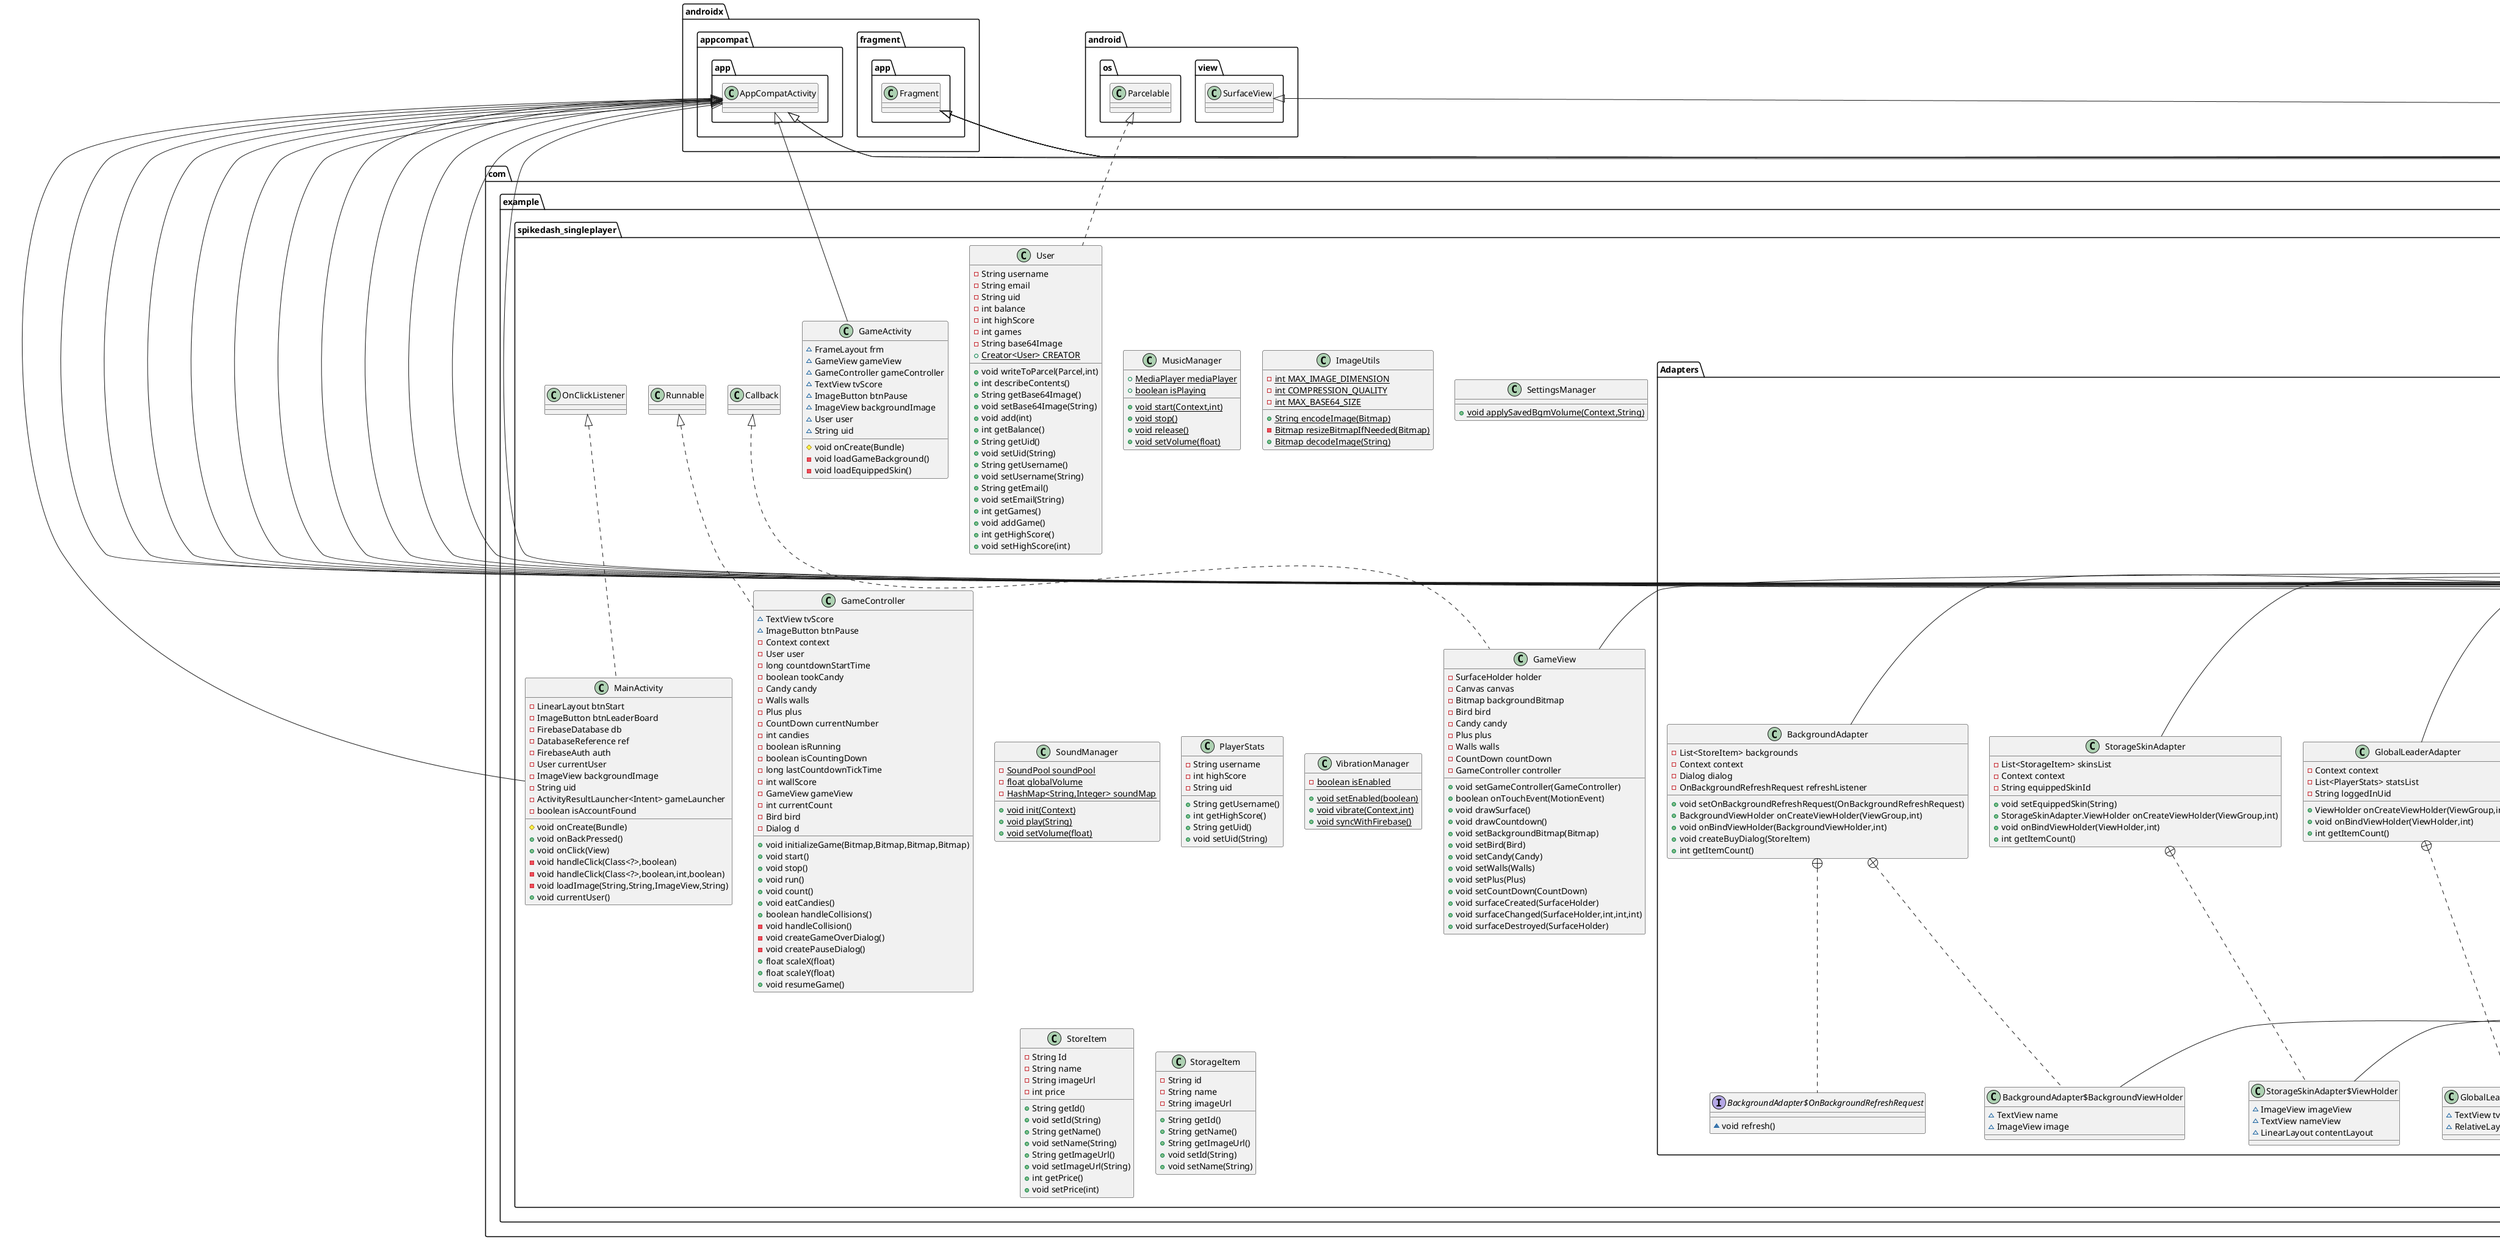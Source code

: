 @startuml
class com.example.spikedash_singleplayer.MusicManager {
+ {static} MediaPlayer mediaPlayer
+ {static} boolean isPlaying
+ {static} void start(Context,int)
+ {static} void stop()
+ {static} void release()
+ {static} void setVolume(float)
}


class com.example.spikedash_singleplayer.Activities.ForgotActivity {
~ FirebaseAuth mAuth
~ EditText etEmail
~ LinearLayout btnResetPassword
~ ImageView btnBack
# void onCreate(Bundle)
- void resetPassword()
+ void onClick(View)
}


class com.example.spikedash_singleplayer.GameView {
- SurfaceHolder holder
- Canvas canvas
- Bitmap backgroundBitmap
- Bird bird
- Candy candy
- Plus plus
- Walls walls
- CountDown countDown
- GameController controller
+ void setGameController(GameController)
+ boolean onTouchEvent(MotionEvent)
+ void drawSurface()
+ void drawCountdown()
+ void setBackgroundBitmap(Bitmap)
+ void setBird(Bird)
+ void setCandy(Candy)
+ void setWalls(Walls)
+ void setPlus(Plus)
+ void setCountDown(CountDown)
+ void surfaceCreated(SurfaceHolder)
+ void surfaceChanged(SurfaceHolder,int,int,int)
+ void surfaceDestroyed(SurfaceHolder)
}


class com.example.spikedash_singleplayer.Fragments.StorageSkinFragment {
~ RecyclerView recyclerView
~ StorageSkinAdapter adapter
~ Dialog progressDialog
~ List<StorageItem> skinList
- void loadOwnedSkins()
- void errorHandler(Exception)
+ View onCreateView(LayoutInflater,ViewGroup,Bundle)
}


class com.example.spikedash_singleplayer.ImageUtils {
- {static} int MAX_IMAGE_DIMENSION
- {static} int COMPRESSION_QUALITY
- {static} int MAX_BASE64_SIZE
+ {static} String encodeImage(Bitmap)
- {static} Bitmap resizeBitmapIfNeeded(Bitmap)
+ {static} Bitmap decodeImage(String)
}


class com.example.spikedash_singleplayer.Fragments.StorageBackFragment {
~ RecyclerView recyclerView
~ Dialog progressDialog
~ StorageBackAdapter adapter
~ List<StorageItem> backgroundList
- void loadOwnedBackgrounds()
- void errorHandler(Exception)
+ View onCreateView(LayoutInflater,ViewGroup,Bundle)
}


class com.example.spikedash_singleplayer.Activities.ShopActivity {
~ TextView skinsTab
~ View skinsIndicator
~ TextView tvBalance
~ User user
~ ImageButton btnBack
# void onCreate(Bundle)
- void loadFragment(Fragment)
+ void refreshBalance()
+ void onClick(View)
}


class com.example.spikedash_singleplayer.Entitys.Candy {
- Random random
- float floatOffset
- float floatSpeed
- float floatAmplitude
- float counter
+ void draw(Canvas)
+ int getWidth()
+ int getHeight()
+ void takesCandy()
+ void move()
}


class com.example.spikedash_singleplayer.Activities.FriendsActivity {
- ImageButton btnReturn
- TabLayout tabLayout
- ViewPager2 viewPager
# void onCreate(Bundle)
}


class com.example.spikedash_singleplayer.Activities.FriendsActivity$FriendsPagerAdapter {
+ Fragment createFragment(int)
+ int getItemCount()
}

class com.example.spikedash_singleplayer.Activities.SettingsActivity {
~ ImageButton btnBack
~ SeekBar soundSeekBar
~ Switch vibrationSwitch
~ LinearLayout btnHowToPlay
~ FirebaseUser user
~ DatabaseReference settingsRef
~ String uid
# void onCreate(Bundle)
- void loadSettings()
- void deleteAccount()
+ void onClick(View)
}


class com.example.spikedash_singleplayer.Adapters.UsersAdapter {
- List<User> users
- Context context
- OnSendRequestListener requestListener
+ UsersAdapter.UserViewHolder onCreateViewHolder(ViewGroup,int)
+ void onBindViewHolder(UserViewHolder,int)
- void uploadImage(User,ImageView)
+ int getItemCount()
}


interface com.example.spikedash_singleplayer.Adapters.UsersAdapter$OnSendRequestListener {
~ void onSendRequest(User)
}

class com.example.spikedash_singleplayer.Adapters.UsersAdapter$UserViewHolder {
~ TextView tvName
~ ImageView ivProfilePicture
~ ImageButton btnAddFriend
}

class com.example.spikedash_singleplayer.Activities.StatsActivity {
~ ImageButton btnReturn
~ User user
~ TextView balanceValue
# void onCreate(Bundle)
- void init()
}


class com.example.spikedash_singleplayer.Entitys.Plus {
- int alpha
- boolean active
- Paint paint
+ void move()
+ void draw(Canvas)
+ void setX(int)
+ void setY(int)
+ void activate(int,int)
+ int getBitmapWidth()
+ int getBitmapHeight()
+ boolean isActive()
}


class com.example.spikedash_singleplayer.Fragments.SearchFragment {
~ RecyclerView recyclerView
~ UsersAdapter adapter
~ String currentUid
~ ImageButton btnSearch
~ EditText etSearch
~ List<User> userList
~ Set<String> friendUids
- void loadUsers(String)
- void sendFriendRequest(User)
+ View onCreateView(LayoutInflater,ViewGroup,Bundle)
}


class com.example.spikedash_singleplayer.Entitys.Walls {
+ ArrayList<Spike> left_spikes
+ ArrayList<Spike> right_spikes
- int screen_width
- int screen_height
- Bitmap spikeBitmap
- boolean isLeftWallActive
- int scaleY(int)
- int scaleX(int)
- void generateLeft()
- void generateRight()
+ void draw(Canvas)
+ void switchWall()
+ boolean isLeftWallActive()
}


class com.example.spikedash_singleplayer.Activities.LoginActicvity {
~ FirebaseAuth mAuth
~ DatabaseReference mDatabase
~ EditText etEmail
~ LinearLayout btnLogin
~ TextView btnGoToSignUp
~ ImageButton btnBack
~ ImageButton btnShowPassword
# void onCreate(Bundle)
- void login(String,String,Dialog)
+ void onClick(View)
}


class com.example.spikedash_singleplayer.Entitys.Bird {
+ boolean gameStarted
- float velocity
- float gravity
- float jumpStrength
- float floatOffset
- float floatSpeed
- float floatAmplitude
- float counter
- float horizontalSpeed
~ boolean Right
- float difficultyMultiplier
+ void move()
+ void draw(Canvas)
+ void fly()
+ void jump()
+ void increaseSpeed()
+ void setBitmap(Bitmap)
+ void setY(int)
+ void setX(int)
+ int getWidth()
+ int getHeight()
+ boolean collidesWith(int,int,int,int)
}


class com.example.spikedash_singleplayer.Fragments.AllPlayersFragment {
~ RecyclerView recyclerView
~ UsersAdapter adapter
~ String currentUid
~ TextView tvPlayerCount
~ List<User> userList
~ Set<String> friendUids
~ Dialog progressDialog
- void loadUsers()
- void sendFriendRequest(User)
- void errorHandler(Exception)
+ View onCreateView(LayoutInflater,ViewGroup,Bundle)
}


class com.example.spikedash_singleplayer.Activities.SignupActivity {
~ FirebaseAuth mAuth
~ EditText etEmail
~ LinearLayout btnSingup
~ ActivityResultLauncher<Intent> cameraLauncher
~ String base64Pic
~ ImageButton btnBack
~ ImageView ivProfilePicture
~ Dialog d
~ Dialog progressDialog
~ DatabaseReference mDatabase
# void onCreate(Bundle)
- void initializeCameraAndGallery()
- void createAccount(String,String,String)
- void writeNewUser(String,String,String)
- void showProgressDialog(String)
- void hideProgressDialog()
+ void onClick(View)
}


class com.example.spikedash_singleplayer.Adapters.StorageBackAdapter {
- List<StorageItem> backgroundsList
- Context context
- String equippedBackgroundId
+ void setEquippedBackground(String)
+ StorageBackAdapter.ViewHolder onCreateViewHolder(ViewGroup,int)
+ void onBindViewHolder(ViewHolder,int)
+ int getItemCount()
}


class com.example.spikedash_singleplayer.Adapters.StorageBackAdapter$ViewHolder {
~ ImageView imageView
~ TextView nameView
~ LinearLayout contentLayout
}

class com.example.spikedash_singleplayer.Adapters.BackgroundAdapter {
- List<StoreItem> backgrounds
- Context context
- Dialog dialog
- OnBackgroundRefreshRequest refreshListener
+ void setOnBackgroundRefreshRequest(OnBackgroundRefreshRequest)
+ BackgroundViewHolder onCreateViewHolder(ViewGroup,int)
+ void onBindViewHolder(BackgroundViewHolder,int)
+ void createBuyDialog(StoreItem)
+ int getItemCount()
}


interface com.example.spikedash_singleplayer.Adapters.BackgroundAdapter$OnBackgroundRefreshRequest {
~ void refresh()
}

class com.example.spikedash_singleplayer.Adapters.BackgroundAdapter$BackgroundViewHolder {
~ TextView name
~ ImageView image
}

class com.example.spikedash_singleplayer.Entitys.Spike {
+ int getX()
+ int getY()
+ int getWidth()
+ int getHeight()
+ void move()
}

class com.example.spikedash_singleplayer.Fragments.FriendsLeaderFragment {
~ List<PlayerStats> friendsList
~ FriendsLeaderAdapter adapter
~ RecyclerView recyclerView
~ Dialog progressDialog
~ String currentUid
- void loadFriends()
- void errorHandler(Exception)
+ View onCreateView(LayoutInflater,ViewGroup,Bundle)
}


class com.example.spikedash_singleplayer.Adapters.FriendsLeaderAdapter {
- Context context
- List<PlayerStats> statsList
- String loggedInUid
+ ViewHolder onCreateViewHolder(ViewGroup,int)
+ void onBindViewHolder(ViewHolder,int)
+ int getItemCount()
}


class com.example.spikedash_singleplayer.Adapters.FriendsLeaderAdapter$ViewHolder {
~ TextView tvName
~ RelativeLayout root
}

class com.example.spikedash_singleplayer.Activities.StorageActivity {
~ TextView skinsTab
~ View skinsIndicator
~ User user
~ ImageButton btnBack
# void onCreate(Bundle)
- void loadFragment(Fragment)
+ void onClick(View)
}


class com.example.spikedash_singleplayer.GameController {
~ TextView tvScore
~ ImageButton btnPause
- Context context
- User user
- long countdownStartTime
- boolean tookCandy
- Candy candy
- Walls walls
- Plus plus
- CountDown currentNumber
- int candies
- boolean isRunning
- boolean isCountingDown
- long lastCountdownTickTime
- int wallScore
- GameView gameView
- int currentCount
- Bird bird
- Dialog d
+ void initializeGame(Bitmap,Bitmap,Bitmap,Bitmap)
+ void start()
+ void stop()
+ void run()
+ void count()
+ void eatCandies()
+ boolean handleCollisions()
- void handleCollision()
- void createGameOverDialog()
- void createPauseDialog()
+ float scaleX(float)
+ float scaleY(float)
+ void resumeGame()
}


class com.example.spikedash_singleplayer.Activities.DifficultyActivity {
~ Button easyButton
~ User user
~ String uid
# void onCreate(Bundle)
- void setDifficulty(float)
+ void onClick(View)
}


class com.example.spikedash_singleplayer.SettingsManager {
+ {static} void applySavedBgmVolume(Context,String)
}

class com.example.spikedash_singleplayer.Adapters.FriendRequestAdapter {
- List<User> requestList
- Context context
- OnRequestActionListener listener
+ RequestViewHolder onCreateViewHolder(ViewGroup,int)
+ void onBindViewHolder(RequestViewHolder,int)
- void uploadImage(User,ImageView)
+ int getItemCount()
}


interface com.example.spikedash_singleplayer.Adapters.FriendRequestAdapter$OnRequestActionListener {
~ void onAccept(User)
~ void onDecline(User)
}

class com.example.spikedash_singleplayer.Adapters.FriendRequestAdapter$RequestViewHolder {
~ TextView tvName
~ ImageButton btnAccept
~ ImageView ivProfilePicture
}

class com.example.spikedash_singleplayer.SoundManager {
- {static} SoundPool soundPool
- {static} float globalVolume
- {static} HashMap<String,Integer> soundMap
+ {static} void init(Context)
+ {static} void play(String)
+ {static} void setVolume(float)
}


class com.example.spikedash_singleplayer.Adapters.StorageSkinAdapter {
- List<StorageItem> skinsList
- Context context
- String equippedSkinId
+ void setEquippedSkin(String)
+ StorageSkinAdapter.ViewHolder onCreateViewHolder(ViewGroup,int)
+ void onBindViewHolder(ViewHolder,int)
+ int getItemCount()
}


class com.example.spikedash_singleplayer.Adapters.StorageSkinAdapter$ViewHolder {
~ ImageView imageView
~ TextView nameView
~ LinearLayout contentLayout
}

class com.example.spikedash_singleplayer.Fragments.FriendsListFragment {
~ RecyclerView recyclerView
~ FriendAdapter adapter
~ String currentUid
~ TextView tvFriendsCount
~ LinearLayout btnFriendRequests
~ List<User> friendsList
~ Dialog d
~ Dialog progressDialog
- void loadFriends()
- void errorHandler(Exception)
- void acceptFriendRequest(String)
- void declineFriendRequest(String)
+ View onCreateView(LayoutInflater,ViewGroup,Bundle)
}


class com.example.spikedash_singleplayer.Entitys.CountDown {
- int number
- float scale
- int alpha
- boolean isFinished
- Paint paint
+ void draw(Canvas)
+ void move()
+ boolean isFinished()
}


class com.example.spikedash_singleplayer.Activities.LeaderboardActivity {
~ ImageButton btnBack
~ TextView friendsTab
~ View gamesInidcator
# void onCreate(Bundle)
- void loadFragment(Fragment)
+ void onClick(View)
}


class com.example.spikedash_singleplayer.Adapters.GlobalLeaderAdapter {
- Context context
- List<PlayerStats> statsList
- String loggedInUid
+ ViewHolder onCreateViewHolder(ViewGroup,int)
+ void onBindViewHolder(ViewHolder,int)
+ int getItemCount()
}


class com.example.spikedash_singleplayer.Adapters.GlobalLeaderAdapter$ViewHolder {
~ TextView tvName
~ RelativeLayout root
}

class com.example.spikedash_singleplayer.PlayerStats {
- String username
- int highScore
- String uid
+ String getUsername()
+ int getHighScore()
+ String getUid()
+ void setUid(String)
}


class com.example.spikedash_singleplayer.Activities.ProfileActivity {
~ ImageButton btnBack
~ User user
~ String base64Pic
~ TextView tvEmail
~ EditText etUsername
~ ImageView imProfilePicture
~ Button btnConfirm
~ ImageButton btnEditPicture
~ LinearLayout btnChangePassword
~ ActivityResultLauncher<Intent> cameraLauncher
~ Dialog d
~ boolean hasUsernameChange
~ boolean hasImageChange
# void onCreate(Bundle)
- void uploadImage()
- void initializeCameraAndGallery()
+ void onClick(View)
}


class com.example.spikedash_singleplayer.Fragments.GlobalLeaderFragment {
~ List<PlayerStats> userList
~ GlobalLeaderAdapter adapter
~ RecyclerView recyclerView
~ Dialog progressDialog
~ String currentUid
- void loadPlayers()
+ View onCreateView(LayoutInflater,ViewGroup,Bundle)
}


class com.example.spikedash_singleplayer.Fragments.BackgroundsFragment {
~ RecyclerView recyclerView
~ BackgroundAdapter adapter
~ List<StoreItem> backgroundList
~ Dialog progressDialog
- void loadBackgrounds()
- void errorHandler(Exception)
+ View onCreateView(LayoutInflater,ViewGroup,Bundle)
}


class com.example.spikedash_singleplayer.MainActivity {
- LinearLayout btnStart
- ImageButton btnLeaderBoard
- FirebaseDatabase db
- DatabaseReference ref
- FirebaseAuth auth
- User currentUser
- ImageView backgroundImage
- String uid
- ActivityResultLauncher<Intent> gameLauncher
- boolean isAccountFound
# void onCreate(Bundle)
+ void onBackPressed()
+ void onClick(View)
- void handleClick(Class<?>,boolean)
- void handleClick(Class<?>,boolean,int,boolean)
- void loadImage(String,String,ImageView,String)
+ void currentUser()
}


class com.example.spikedash_singleplayer.GameActivity {
~ FrameLayout frm
~ GameView gameView
~ GameController gameController
~ TextView tvScore
~ ImageButton btnPause
~ ImageView backgroundImage
~ User user
~ String uid
# void onCreate(Bundle)
- void loadGameBackground()
- void loadEquippedSkin()
}


class com.example.spikedash_singleplayer.VibrationManager {
- {static} boolean isEnabled
+ {static} void setEnabled(boolean)
+ {static} void vibrate(Context,int)
+ {static} void syncWithFirebase()
}


class com.example.spikedash_singleplayer.Activities.MenuActivity {
~ LinearLayout btnLogin
# void onCreate(Bundle)
+ void onClick(View)
}


class com.example.spikedash_singleplayer.User {
- String username
- String email
- String uid
- int balance
- int highScore
- int games
- String base64Image
+ {static} Creator<User> CREATOR
+ void writeToParcel(Parcel,int)
+ int describeContents()
+ String getBase64Image()
+ void setBase64Image(String)
+ void add(int)
+ int getBalance()
+ String getUid()
+ void setUid(String)
+ String getUsername()
+ void setUsername(String)
+ String getEmail()
+ void setEmail(String)
+ int getGames()
+ void addGame()
+ int getHighScore()
+ void setHighScore(int)
}


class com.example.spikedash_singleplayer.Fragments.SkinsFragment {
~ RecyclerView recyclerView
~ SkinAdapter adapter
~ Dialog progressDialog
~ List<StoreItem> skinList
- void loadSkins()
- void errorHandler(Exception)
+ View onCreateView(LayoutInflater,ViewGroup,Bundle)
}


class com.example.spikedash_singleplayer.StoreItem {
- String Id
- String name
- String imageUrl
- int price
+ String getId()
+ void setId(String)
+ String getName()
+ void setName(String)
+ String getImageUrl()
+ void setImageUrl(String)
+ int getPrice()
+ void setPrice(int)
}


class com.example.spikedash_singleplayer.Adapters.SkinAdapter {
- List<StoreItem> skins
- Context context
- Dialog dialog
- OnSkinRefreshRequest refreshListener
+ void setOnSkinRefreshRequest(OnSkinRefreshRequest)
+ SkinViewHolder onCreateViewHolder(ViewGroup,int)
+ void onBindViewHolder(SkinViewHolder,int)
+ void createBuyDialog(StoreItem)
+ int getItemCount()
}


interface com.example.spikedash_singleplayer.Adapters.SkinAdapter$OnSkinRefreshRequest {
~ void refresh()
}

class com.example.spikedash_singleplayer.Adapters.SkinAdapter$SkinViewHolder {
~ TextView name
~ ImageView image
}

class com.example.spikedash_singleplayer.Adapters.FriendAdapter {
- List<User> users
- Context context
+ FriendAdapter.FriendViewHolder onCreateViewHolder(ViewGroup,int)
+ void onBindViewHolder(FriendViewHolder,int)
- void uploadImage(User,ImageView)
+ int getItemCount()
}


class com.example.spikedash_singleplayer.Adapters.FriendAdapter$FriendViewHolder {
~ TextView tvName
~ ImageView ivProfilePicture
}

class com.example.spikedash_singleplayer.Activities.GiftActivity {
~ TextView tvTimer
~ Button spinButton
~ ImageButton btnReturnMenu
~ LuckyWheel luckyWheel
~ User user
~ String pointsAmount
~ List<WheelItem> wheelItemList
~ String points
~ DatabaseReference userRef
~ CountDownTimer countdownTimer
~ long TWENTY_FOUR_HOURS_MS
# void onCreate(Bundle)
- void setupWheelItems()
- void configureWheelListener()
- void checkSpinCooldown()
- void startCooldown(long)
+ void onClick(View)
}


abstract class com.example.spikedash_singleplayer.Entitys.Entity {
# int x
# int y
# int ScreenWidth
# int ScreenHeight
# Bitmap bitmap
+ void draw(Canvas)
# float scaleX(float)
# float scaleY(float)
+ int getX()
+ int getY()
+ {abstract}void move()
}


class com.example.spikedash_singleplayer.StorageItem {
- String id
- String name
- String imageUrl
+ String getId()
+ String getName()
+ String getImageUrl()
+ void setId(String)
+ void setName(String)
}




com.example.spikedash_singleplayer.Activities.OnClickListener <|.. com.example.spikedash_singleplayer.Activities.ForgotActivity
androidx.appcompat.app.AppCompatActivity <|-- com.example.spikedash_singleplayer.Activities.ForgotActivity
com.example.spikedash_singleplayer.Callback <|.. com.example.spikedash_singleplayer.GameView
android.view.SurfaceView <|-- com.example.spikedash_singleplayer.GameView
androidx.fragment.app.Fragment <|-- com.example.spikedash_singleplayer.Fragments.StorageSkinFragment
androidx.fragment.app.Fragment <|-- com.example.spikedash_singleplayer.Fragments.StorageBackFragment
com.example.spikedash_singleplayer.Activities.OnClickListener <|.. com.example.spikedash_singleplayer.Activities.ShopActivity
androidx.appcompat.app.AppCompatActivity <|-- com.example.spikedash_singleplayer.Activities.ShopActivity
com.example.spikedash_singleplayer.Entitys.Entity <|-- com.example.spikedash_singleplayer.Entitys.Candy
androidx.appcompat.app.AppCompatActivity <|-- com.example.spikedash_singleplayer.Activities.FriendsActivity
com.example.spikedash_singleplayer.Activities.FriendsActivity +.. com.example.spikedash_singleplayer.Activities.FriendsActivity$FriendsPagerAdapter
com.example.spikedash_singleplayer.Activities.FragmentStateAdapter <|-- com.example.spikedash_singleplayer.Activities.FriendsActivity$FriendsPagerAdapter
com.example.spikedash_singleplayer.Activities.OnClickListener <|.. com.example.spikedash_singleplayer.Activities.SettingsActivity
androidx.appcompat.app.AppCompatActivity <|-- com.example.spikedash_singleplayer.Activities.SettingsActivity
com.example.spikedash_singleplayer.Adapters.Adapter <|-- com.example.spikedash_singleplayer.Adapters.UsersAdapter
com.example.spikedash_singleplayer.Adapters.UsersAdapter +.. com.example.spikedash_singleplayer.Adapters.UsersAdapter$OnSendRequestListener
com.example.spikedash_singleplayer.Adapters.UsersAdapter +.. com.example.spikedash_singleplayer.Adapters.UsersAdapter$UserViewHolder
com.example.spikedash_singleplayer.Adapters.ViewHolder <|-- com.example.spikedash_singleplayer.Adapters.UsersAdapter$UserViewHolder
androidx.appcompat.app.AppCompatActivity <|-- com.example.spikedash_singleplayer.Activities.StatsActivity
com.example.spikedash_singleplayer.Entitys.Entity <|-- com.example.spikedash_singleplayer.Entitys.Plus
androidx.fragment.app.Fragment <|-- com.example.spikedash_singleplayer.Fragments.SearchFragment
com.example.spikedash_singleplayer.Activities.OnClickListener <|.. com.example.spikedash_singleplayer.Activities.LoginActicvity
androidx.appcompat.app.AppCompatActivity <|-- com.example.spikedash_singleplayer.Activities.LoginActicvity
com.example.spikedash_singleplayer.Entitys.Entity <|-- com.example.spikedash_singleplayer.Entitys.Bird
androidx.fragment.app.Fragment <|-- com.example.spikedash_singleplayer.Fragments.AllPlayersFragment
com.example.spikedash_singleplayer.Activities.OnClickListener <|.. com.example.spikedash_singleplayer.Activities.SignupActivity
androidx.appcompat.app.AppCompatActivity <|-- com.example.spikedash_singleplayer.Activities.SignupActivity
com.example.spikedash_singleplayer.Adapters.Adapter <|-- com.example.spikedash_singleplayer.Adapters.StorageBackAdapter
com.example.spikedash_singleplayer.Adapters.StorageBackAdapter +.. com.example.spikedash_singleplayer.Adapters.StorageBackAdapter$ViewHolder
com.example.spikedash_singleplayer.Adapters.ViewHolder <|-- com.example.spikedash_singleplayer.Adapters.StorageBackAdapter$ViewHolder
com.example.spikedash_singleplayer.Adapters.Adapter <|-- com.example.spikedash_singleplayer.Adapters.BackgroundAdapter
com.example.spikedash_singleplayer.Adapters.BackgroundAdapter +.. com.example.spikedash_singleplayer.Adapters.BackgroundAdapter$OnBackgroundRefreshRequest
com.example.spikedash_singleplayer.Adapters.BackgroundAdapter +.. com.example.spikedash_singleplayer.Adapters.BackgroundAdapter$BackgroundViewHolder
com.example.spikedash_singleplayer.Adapters.ViewHolder <|-- com.example.spikedash_singleplayer.Adapters.BackgroundAdapter$BackgroundViewHolder
com.example.spikedash_singleplayer.Entitys.Entity <|-- com.example.spikedash_singleplayer.Entitys.Spike
androidx.fragment.app.Fragment <|-- com.example.spikedash_singleplayer.Fragments.FriendsLeaderFragment
com.example.spikedash_singleplayer.Adapters.Adapter <|-- com.example.spikedash_singleplayer.Adapters.FriendsLeaderAdapter
com.example.spikedash_singleplayer.Adapters.FriendsLeaderAdapter +.. com.example.spikedash_singleplayer.Adapters.FriendsLeaderAdapter$ViewHolder
com.example.spikedash_singleplayer.Adapters.ViewHolder <|-- com.example.spikedash_singleplayer.Adapters.FriendsLeaderAdapter$ViewHolder
com.example.spikedash_singleplayer.Activities.OnClickListener <|.. com.example.spikedash_singleplayer.Activities.StorageActivity
androidx.appcompat.app.AppCompatActivity <|-- com.example.spikedash_singleplayer.Activities.StorageActivity
com.example.spikedash_singleplayer.Runnable <|.. com.example.spikedash_singleplayer.GameController
com.example.spikedash_singleplayer.Activities.OnClickListener <|.. com.example.spikedash_singleplayer.Activities.DifficultyActivity
androidx.appcompat.app.AppCompatActivity <|-- com.example.spikedash_singleplayer.Activities.DifficultyActivity
com.example.spikedash_singleplayer.Adapters.Adapter <|-- com.example.spikedash_singleplayer.Adapters.FriendRequestAdapter
com.example.spikedash_singleplayer.Adapters.FriendRequestAdapter +.. com.example.spikedash_singleplayer.Adapters.FriendRequestAdapter$OnRequestActionListener
com.example.spikedash_singleplayer.Adapters.FriendRequestAdapter +.. com.example.spikedash_singleplayer.Adapters.FriendRequestAdapter$RequestViewHolder
com.example.spikedash_singleplayer.Adapters.ViewHolder <|-- com.example.spikedash_singleplayer.Adapters.FriendRequestAdapter$RequestViewHolder
com.example.spikedash_singleplayer.Adapters.Adapter <|-- com.example.spikedash_singleplayer.Adapters.StorageSkinAdapter
com.example.spikedash_singleplayer.Adapters.StorageSkinAdapter +.. com.example.spikedash_singleplayer.Adapters.StorageSkinAdapter$ViewHolder
com.example.spikedash_singleplayer.Adapters.ViewHolder <|-- com.example.spikedash_singleplayer.Adapters.StorageSkinAdapter$ViewHolder
androidx.fragment.app.Fragment <|-- com.example.spikedash_singleplayer.Fragments.FriendsListFragment
com.example.spikedash_singleplayer.Entitys.Entity <|-- com.example.spikedash_singleplayer.Entitys.CountDown
com.example.spikedash_singleplayer.Activities.OnClickListener <|.. com.example.spikedash_singleplayer.Activities.LeaderboardActivity
androidx.appcompat.app.AppCompatActivity <|-- com.example.spikedash_singleplayer.Activities.LeaderboardActivity
com.example.spikedash_singleplayer.Adapters.Adapter <|-- com.example.spikedash_singleplayer.Adapters.GlobalLeaderAdapter
com.example.spikedash_singleplayer.Adapters.GlobalLeaderAdapter +.. com.example.spikedash_singleplayer.Adapters.GlobalLeaderAdapter$ViewHolder
com.example.spikedash_singleplayer.Adapters.ViewHolder <|-- com.example.spikedash_singleplayer.Adapters.GlobalLeaderAdapter$ViewHolder
com.example.spikedash_singleplayer.Activities.OnClickListener <|.. com.example.spikedash_singleplayer.Activities.ProfileActivity
androidx.appcompat.app.AppCompatActivity <|-- com.example.spikedash_singleplayer.Activities.ProfileActivity
androidx.fragment.app.Fragment <|-- com.example.spikedash_singleplayer.Fragments.GlobalLeaderFragment
androidx.fragment.app.Fragment <|-- com.example.spikedash_singleplayer.Fragments.BackgroundsFragment
com.example.spikedash_singleplayer.OnClickListener <|.. com.example.spikedash_singleplayer.MainActivity
androidx.appcompat.app.AppCompatActivity <|-- com.example.spikedash_singleplayer.MainActivity
androidx.appcompat.app.AppCompatActivity <|-- com.example.spikedash_singleplayer.GameActivity
com.example.spikedash_singleplayer.Activities.OnClickListener <|.. com.example.spikedash_singleplayer.Activities.MenuActivity
androidx.appcompat.app.AppCompatActivity <|-- com.example.spikedash_singleplayer.Activities.MenuActivity
android.os.Parcelable <|.. com.example.spikedash_singleplayer.User
androidx.fragment.app.Fragment <|-- com.example.spikedash_singleplayer.Fragments.SkinsFragment
com.example.spikedash_singleplayer.Adapters.Adapter <|-- com.example.spikedash_singleplayer.Adapters.SkinAdapter
com.example.spikedash_singleplayer.Adapters.SkinAdapter +.. com.example.spikedash_singleplayer.Adapters.SkinAdapter$OnSkinRefreshRequest
com.example.spikedash_singleplayer.Adapters.SkinAdapter +.. com.example.spikedash_singleplayer.Adapters.SkinAdapter$SkinViewHolder
com.example.spikedash_singleplayer.Adapters.ViewHolder <|-- com.example.spikedash_singleplayer.Adapters.SkinAdapter$SkinViewHolder
com.example.spikedash_singleplayer.Adapters.Adapter <|-- com.example.spikedash_singleplayer.Adapters.FriendAdapter
com.example.spikedash_singleplayer.Adapters.FriendAdapter +.. com.example.spikedash_singleplayer.Adapters.FriendAdapter$FriendViewHolder
com.example.spikedash_singleplayer.Adapters.ViewHolder <|-- com.example.spikedash_singleplayer.Adapters.FriendAdapter$FriendViewHolder
com.example.spikedash_singleplayer.Activities.OnClickListener <|.. com.example.spikedash_singleplayer.Activities.GiftActivity
androidx.appcompat.app.AppCompatActivity <|-- com.example.spikedash_singleplayer.Activities.GiftActivity
@enduml